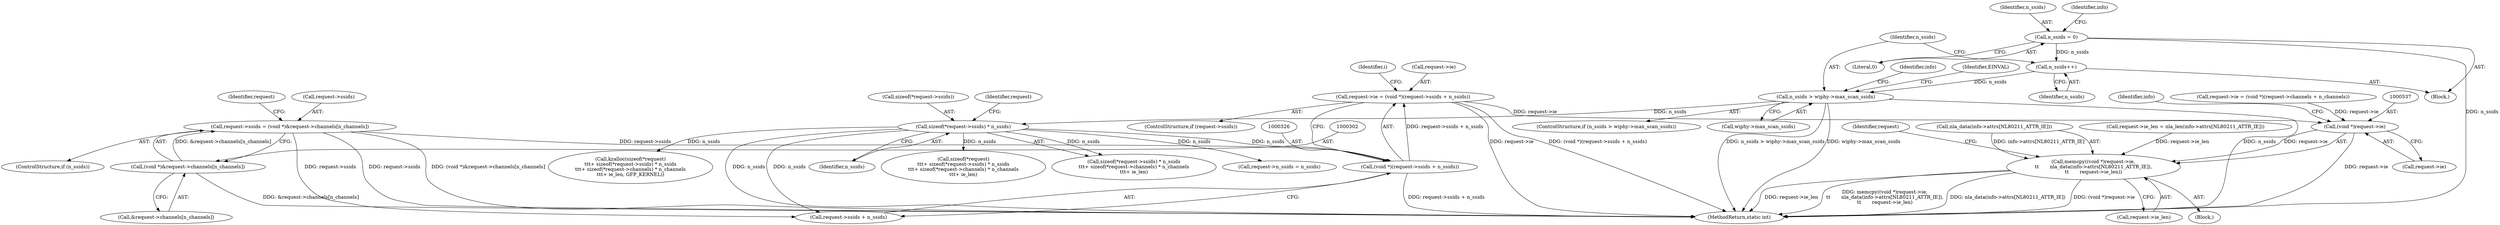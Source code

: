 digraph "0_linux_208c72f4fe44fe09577e7975ba0e7fa0278f3d03_0@integer" {
"1000321" [label="(Call,request->ie = (void *)(request->ssids + n_ssids))"];
"1000325" [label="(Call,(void *)(request->ssids + n_ssids))"];
"1000297" [label="(Call,request->ssids = (void *)&request->channels[n_channels])"];
"1000301" [label="(Call,(void *)&request->channels[n_channels])"];
"1000272" [label="(Call,sizeof(*request->ssids) * n_ssids)"];
"1000229" [label="(Call,n_ssids > wiphy->max_scan_ssids)"];
"1000226" [label="(Call,n_ssids++)"];
"1000129" [label="(Call,n_ssids = 0)"];
"1000536" [label="(Call,(void *)request->ie)"];
"1000535" [label="(Call,memcpy((void *)request->ie,\n\t\t       nla_data(info->attrs[NL80211_ATTR_IE]),\n\t\t       request->ie_len))"];
"1000327" [label="(Call,request->ssids + n_ssids)"];
"1000278" [label="(Identifier,n_ssids)"];
"1000325" [label="(Call,(void *)(request->ssids + n_ssids))"];
"1000321" [label="(Call,request->ie = (void *)(request->ssids + n_ssids))"];
"1000345" [label="(Identifier,i)"];
"1000311" [label="(Identifier,request)"];
"1000267" [label="(Call,sizeof(*request)\n\t\t\t+ sizeof(*request->ssids) * n_ssids\n\t\t\t+ sizeof(*request->channels) * n_channels\n\t\t\t+ ie_len)"];
"1000273" [label="(Call,sizeof(*request->ssids))"];
"1000552" [label="(Identifier,request)"];
"1000297" [label="(Call,request->ssids = (void *)&request->channels[n_channels])"];
"1000130" [label="(Identifier,n_ssids)"];
"1000301" [label="(Call,(void *)&request->channels[n_channels])"];
"1000303" [label="(Call,&request->channels[n_channels])"];
"1000284" [label="(Identifier,request)"];
"1000295" [label="(ControlStructure,if (n_ssids))"];
"1000141" [label="(Identifier,info)"];
"1000535" [label="(Call,memcpy((void *)request->ie,\n\t\t       nla_data(info->attrs[NL80211_ATTR_IE]),\n\t\t       request->ie_len))"];
"1000538" [label="(Call,request->ie)"];
"1000271" [label="(Call,sizeof(*request->ssids) * n_ssids\n\t\t\t+ sizeof(*request->channels) * n_channels\n\t\t\t+ ie_len)"];
"1000536" [label="(Call,(void *)request->ie)"];
"1000309" [label="(Call,request->n_ssids = n_ssids)"];
"1000298" [label="(Call,request->ssids)"];
"1000230" [label="(Identifier,n_ssids)"];
"1000129" [label="(Call,n_ssids = 0)"];
"1000229" [label="(Call,n_ssids > wiphy->max_scan_ssids)"];
"1000240" [label="(Identifier,info)"];
"1000266" [label="(Call,kzalloc(sizeof(*request)\n\t\t\t+ sizeof(*request->ssids) * n_ssids\n\t\t\t+ sizeof(*request->channels) * n_channels\n\t\t\t+ ie_len, GFP_KERNEL))"];
"1000131" [label="(Literal,0)"];
"1000544" [label="(Identifier,info)"];
"1000541" [label="(Call,nla_data(info->attrs[NL80211_ATTR_IE]))"];
"1000322" [label="(Call,request->ie)"];
"1000106" [label="(Block,)"];
"1000228" [label="(ControlStructure,if (n_ssids > wiphy->max_scan_ssids))"];
"1000272" [label="(Call,sizeof(*request->ssids) * n_ssids)"];
"1000226" [label="(Call,n_ssids++)"];
"1000525" [label="(Call,request->ie_len = nla_len(info->attrs[NL80211_ATTR_IE]))"];
"1000547" [label="(Call,request->ie_len)"];
"1000598" [label="(MethodReturn,static int)"];
"1000231" [label="(Call,wiphy->max_scan_ssids)"];
"1000524" [label="(Block,)"];
"1000333" [label="(Call,request->ie = (void *)(request->channels + n_channels))"];
"1000317" [label="(ControlStructure,if (request->ssids))"];
"1000236" [label="(Identifier,EINVAL)"];
"1000227" [label="(Identifier,n_ssids)"];
"1000321" -> "1000317"  [label="AST: "];
"1000321" -> "1000325"  [label="CFG: "];
"1000322" -> "1000321"  [label="AST: "];
"1000325" -> "1000321"  [label="AST: "];
"1000345" -> "1000321"  [label="CFG: "];
"1000321" -> "1000598"  [label="DDG: request->ie"];
"1000321" -> "1000598"  [label="DDG: (void *)(request->ssids + n_ssids)"];
"1000325" -> "1000321"  [label="DDG: request->ssids + n_ssids"];
"1000321" -> "1000536"  [label="DDG: request->ie"];
"1000325" -> "1000327"  [label="CFG: "];
"1000326" -> "1000325"  [label="AST: "];
"1000327" -> "1000325"  [label="AST: "];
"1000325" -> "1000598"  [label="DDG: request->ssids + n_ssids"];
"1000297" -> "1000325"  [label="DDG: request->ssids"];
"1000272" -> "1000325"  [label="DDG: n_ssids"];
"1000297" -> "1000295"  [label="AST: "];
"1000297" -> "1000301"  [label="CFG: "];
"1000298" -> "1000297"  [label="AST: "];
"1000301" -> "1000297"  [label="AST: "];
"1000311" -> "1000297"  [label="CFG: "];
"1000297" -> "1000598"  [label="DDG: request->ssids"];
"1000297" -> "1000598"  [label="DDG: (void *)&request->channels[n_channels]"];
"1000301" -> "1000297"  [label="DDG: &request->channels[n_channels]"];
"1000297" -> "1000327"  [label="DDG: request->ssids"];
"1000301" -> "1000303"  [label="CFG: "];
"1000302" -> "1000301"  [label="AST: "];
"1000303" -> "1000301"  [label="AST: "];
"1000301" -> "1000598"  [label="DDG: &request->channels[n_channels]"];
"1000272" -> "1000271"  [label="AST: "];
"1000272" -> "1000278"  [label="CFG: "];
"1000273" -> "1000272"  [label="AST: "];
"1000278" -> "1000272"  [label="AST: "];
"1000284" -> "1000272"  [label="CFG: "];
"1000272" -> "1000598"  [label="DDG: n_ssids"];
"1000272" -> "1000266"  [label="DDG: n_ssids"];
"1000272" -> "1000267"  [label="DDG: n_ssids"];
"1000272" -> "1000271"  [label="DDG: n_ssids"];
"1000229" -> "1000272"  [label="DDG: n_ssids"];
"1000272" -> "1000309"  [label="DDG: n_ssids"];
"1000272" -> "1000327"  [label="DDG: n_ssids"];
"1000229" -> "1000228"  [label="AST: "];
"1000229" -> "1000231"  [label="CFG: "];
"1000230" -> "1000229"  [label="AST: "];
"1000231" -> "1000229"  [label="AST: "];
"1000236" -> "1000229"  [label="CFG: "];
"1000240" -> "1000229"  [label="CFG: "];
"1000229" -> "1000598"  [label="DDG: n_ssids > wiphy->max_scan_ssids"];
"1000229" -> "1000598"  [label="DDG: wiphy->max_scan_ssids"];
"1000229" -> "1000598"  [label="DDG: n_ssids"];
"1000226" -> "1000229"  [label="DDG: n_ssids"];
"1000226" -> "1000106"  [label="AST: "];
"1000226" -> "1000227"  [label="CFG: "];
"1000227" -> "1000226"  [label="AST: "];
"1000230" -> "1000226"  [label="CFG: "];
"1000129" -> "1000226"  [label="DDG: n_ssids"];
"1000129" -> "1000106"  [label="AST: "];
"1000129" -> "1000131"  [label="CFG: "];
"1000130" -> "1000129"  [label="AST: "];
"1000131" -> "1000129"  [label="AST: "];
"1000141" -> "1000129"  [label="CFG: "];
"1000129" -> "1000598"  [label="DDG: n_ssids"];
"1000536" -> "1000535"  [label="AST: "];
"1000536" -> "1000538"  [label="CFG: "];
"1000537" -> "1000536"  [label="AST: "];
"1000538" -> "1000536"  [label="AST: "];
"1000544" -> "1000536"  [label="CFG: "];
"1000536" -> "1000598"  [label="DDG: request->ie"];
"1000536" -> "1000535"  [label="DDG: request->ie"];
"1000333" -> "1000536"  [label="DDG: request->ie"];
"1000535" -> "1000524"  [label="AST: "];
"1000535" -> "1000547"  [label="CFG: "];
"1000541" -> "1000535"  [label="AST: "];
"1000547" -> "1000535"  [label="AST: "];
"1000552" -> "1000535"  [label="CFG: "];
"1000535" -> "1000598"  [label="DDG: (void *)request->ie"];
"1000535" -> "1000598"  [label="DDG: request->ie_len"];
"1000535" -> "1000598"  [label="DDG: memcpy((void *)request->ie,\n\t\t       nla_data(info->attrs[NL80211_ATTR_IE]),\n\t\t       request->ie_len)"];
"1000535" -> "1000598"  [label="DDG: nla_data(info->attrs[NL80211_ATTR_IE])"];
"1000541" -> "1000535"  [label="DDG: info->attrs[NL80211_ATTR_IE]"];
"1000525" -> "1000535"  [label="DDG: request->ie_len"];
}

